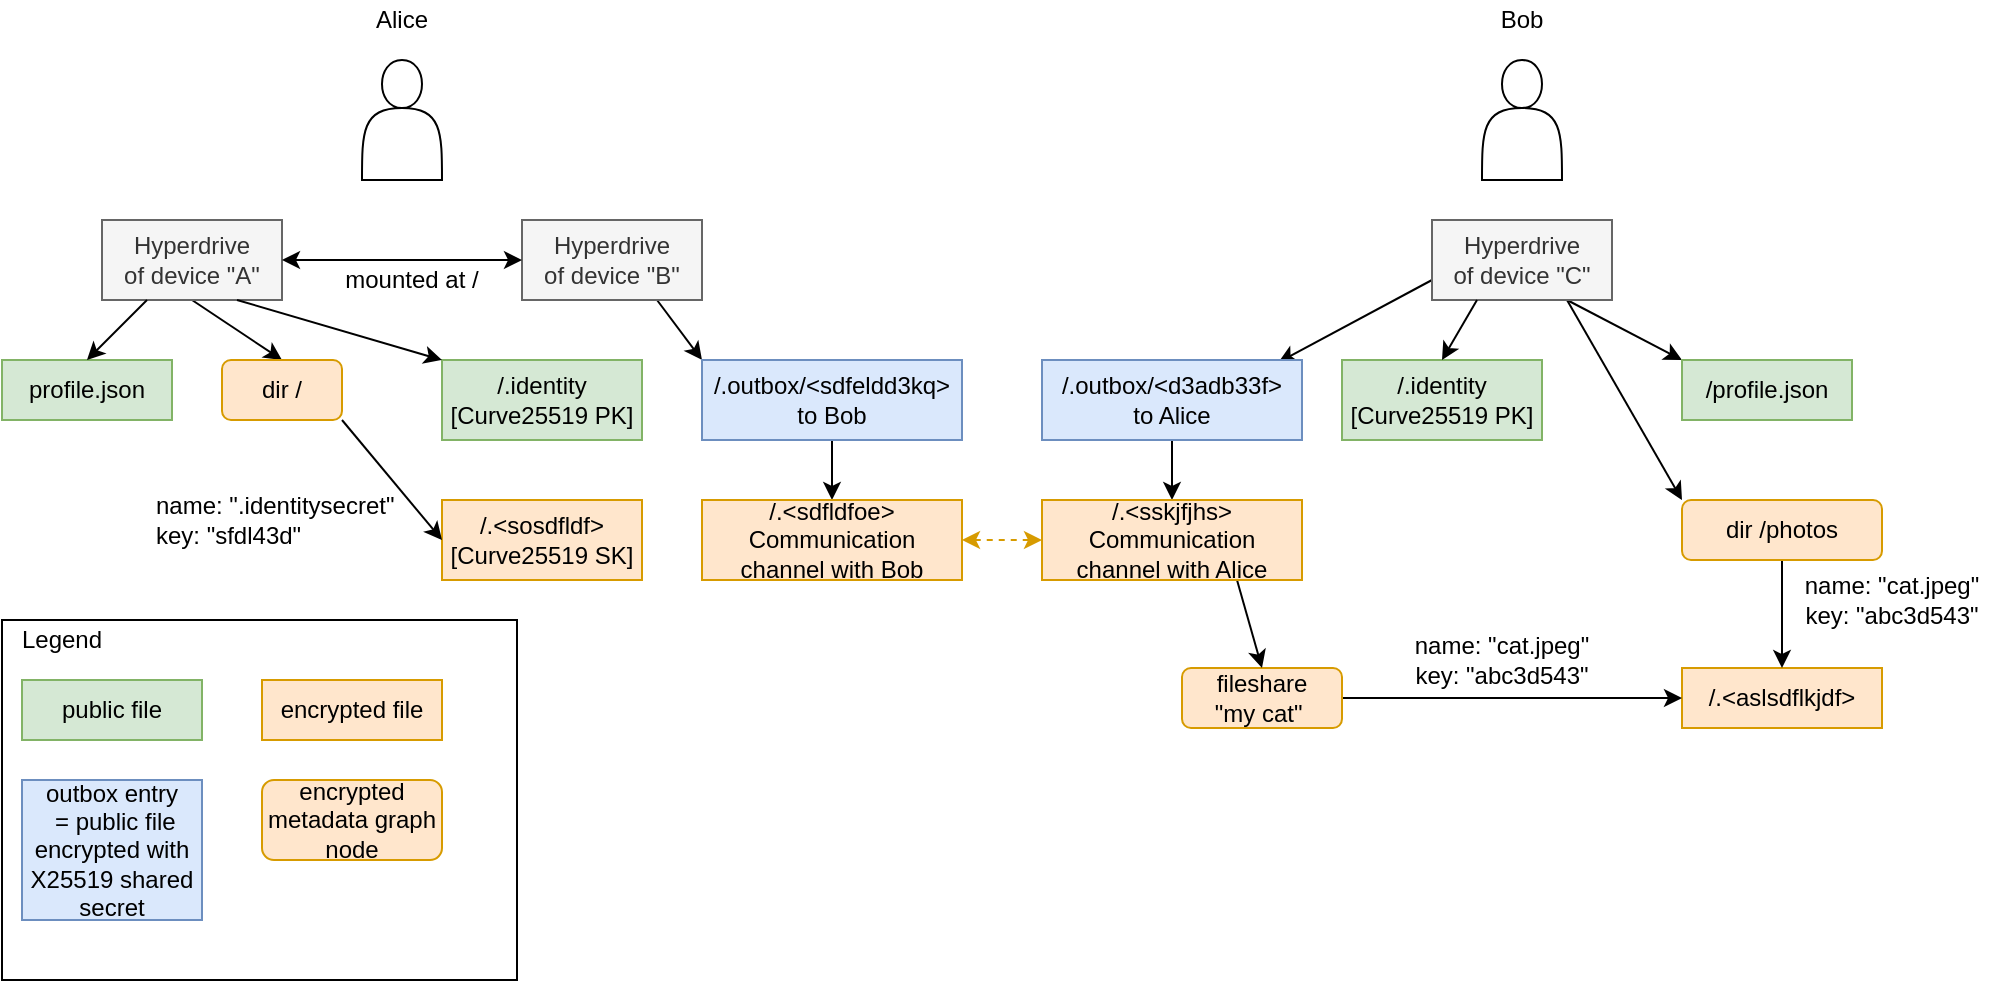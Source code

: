 <mxfile version="13.6.2" type="device"><diagram id="OZSIFJUl3OwpJT14ioWm" name="Seite-1"><mxGraphModel dx="1024" dy="592" grid="1" gridSize="10" guides="1" tooltips="1" connect="1" arrows="1" fold="1" page="1" pageScale="1" pageWidth="1169" pageHeight="827" math="0" shadow="0"><root><mxCell id="0"/><mxCell id="1" parent="0"/><mxCell id="AFYe-lR3u7-6ef5i91NI-35" style="edgeStyle=none;rounded=0;orthogonalLoop=1;jettySize=auto;html=1;exitX=0.5;exitY=1;exitDx=0;exitDy=0;entryX=0.5;entryY=0;entryDx=0;entryDy=0;" parent="1" source="_5LX4TDwZvrPPCsUqaEK-6" target="AFYe-lR3u7-6ef5i91NI-34" edge="1"><mxGeometry relative="1" as="geometry"/></mxCell><mxCell id="_5LX4TDwZvrPPCsUqaEK-6" value="Hyperdrive&lt;br&gt;of device &quot;A&quot;" style="rounded=0;whiteSpace=wrap;html=1;fillColor=#f5f5f5;strokeColor=#666666;fontColor=#333333;" parent="1" vertex="1"><mxGeometry x="90" y="160" width="90" height="40" as="geometry"/></mxCell><mxCell id="AFYe-lR3u7-6ef5i91NI-1" value="" style="shape=actor;whiteSpace=wrap;html=1;" parent="1" vertex="1"><mxGeometry x="220" y="80" width="40" height="60" as="geometry"/></mxCell><mxCell id="AFYe-lR3u7-6ef5i91NI-2" value="" style="shape=actor;whiteSpace=wrap;html=1;" parent="1" vertex="1"><mxGeometry x="780" y="80" width="40" height="60" as="geometry"/></mxCell><mxCell id="AFYe-lR3u7-6ef5i91NI-3" value="Alice" style="text;html=1;strokeColor=none;fillColor=none;align=center;verticalAlign=middle;whiteSpace=wrap;rounded=0;" parent="1" vertex="1"><mxGeometry x="220" y="50" width="40" height="20" as="geometry"/></mxCell><mxCell id="AFYe-lR3u7-6ef5i91NI-4" value="Bob" style="text;html=1;strokeColor=none;fillColor=none;align=center;verticalAlign=middle;whiteSpace=wrap;rounded=0;" parent="1" vertex="1"><mxGeometry x="780" y="50" width="40" height="20" as="geometry"/></mxCell><mxCell id="AFYe-lR3u7-6ef5i91NI-44" style="edgeStyle=none;rounded=0;orthogonalLoop=1;jettySize=auto;html=1;exitX=0.75;exitY=1;exitDx=0;exitDy=0;entryX=0;entryY=0;entryDx=0;entryDy=0;" parent="1" source="AFYe-lR3u7-6ef5i91NI-5" target="AFYe-lR3u7-6ef5i91NI-43" edge="1"><mxGeometry relative="1" as="geometry"/></mxCell><mxCell id="AFYe-lR3u7-6ef5i91NI-5" value="Hyperdrive&lt;br&gt;of device &quot;B&quot;" style="rounded=0;whiteSpace=wrap;html=1;fillColor=#f5f5f5;strokeColor=#666666;fontColor=#333333;" parent="1" vertex="1"><mxGeometry x="300" y="160" width="90" height="40" as="geometry"/></mxCell><mxCell id="AFYe-lR3u7-6ef5i91NI-6" value="" style="endArrow=classic;startArrow=classic;html=1;exitX=1;exitY=0.5;exitDx=0;exitDy=0;entryX=0;entryY=0.5;entryDx=0;entryDy=0;" parent="1" source="_5LX4TDwZvrPPCsUqaEK-6" target="AFYe-lR3u7-6ef5i91NI-5" edge="1"><mxGeometry width="50" height="50" relative="1" as="geometry"><mxPoint x="510" y="310" as="sourcePoint"/><mxPoint x="560" y="260" as="targetPoint"/></mxGeometry></mxCell><mxCell id="AFYe-lR3u7-6ef5i91NI-7" value="&lt;font style=&quot;font-size: 12px&quot;&gt;mounted at /&lt;/font&gt;" style="text;html=1;strokeColor=none;fillColor=none;align=center;verticalAlign=middle;whiteSpace=wrap;rounded=0;" parent="1" vertex="1"><mxGeometry x="210" y="180" width="70" height="20" as="geometry"/></mxCell><mxCell id="AFYe-lR3u7-6ef5i91NI-8" value="/.identity&lt;br&gt;[Curve25519 PK]" style="rounded=0;whiteSpace=wrap;html=1;fillColor=#d5e8d4;strokeColor=#82b366;" parent="1" vertex="1"><mxGeometry x="260" y="230" width="100" height="40" as="geometry"/></mxCell><mxCell id="AFYe-lR3u7-6ef5i91NI-10" value="" style="endArrow=classic;html=1;exitX=0.75;exitY=1;exitDx=0;exitDy=0;entryX=0;entryY=0;entryDx=0;entryDy=0;" parent="1" source="_5LX4TDwZvrPPCsUqaEK-6" target="AFYe-lR3u7-6ef5i91NI-8" edge="1"><mxGeometry width="50" height="50" relative="1" as="geometry"><mxPoint x="510" y="340" as="sourcePoint"/><mxPoint x="560" y="290" as="targetPoint"/></mxGeometry></mxCell><mxCell id="AFYe-lR3u7-6ef5i91NI-12" value="profile.json" style="rounded=0;whiteSpace=wrap;html=1;fillColor=#d5e8d4;strokeColor=#82b366;" parent="1" vertex="1"><mxGeometry x="40" y="230" width="85" height="30" as="geometry"/></mxCell><mxCell id="AFYe-lR3u7-6ef5i91NI-13" value="" style="endArrow=classic;html=1;exitX=0.25;exitY=1;exitDx=0;exitDy=0;entryX=0.5;entryY=0;entryDx=0;entryDy=0;" parent="1" source="_5LX4TDwZvrPPCsUqaEK-6" target="AFYe-lR3u7-6ef5i91NI-12" edge="1"><mxGeometry width="50" height="50" relative="1" as="geometry"><mxPoint x="510" y="320" as="sourcePoint"/><mxPoint x="560" y="270" as="targetPoint"/></mxGeometry></mxCell><mxCell id="AFYe-lR3u7-6ef5i91NI-21" style="rounded=0;orthogonalLoop=1;jettySize=auto;html=1;exitX=0;exitY=0.75;exitDx=0;exitDy=0;entryX=0.909;entryY=0.03;entryDx=0;entryDy=0;entryPerimeter=0;" parent="1" source="AFYe-lR3u7-6ef5i91NI-14" target="AFYe-lR3u7-6ef5i91NI-19" edge="1"><mxGeometry relative="1" as="geometry"/></mxCell><mxCell id="AFYe-lR3u7-6ef5i91NI-25" style="edgeStyle=none;rounded=0;orthogonalLoop=1;jettySize=auto;html=1;entryX=0;entryY=0;entryDx=0;entryDy=0;exitX=0.75;exitY=1;exitDx=0;exitDy=0;" parent="1" source="AFYe-lR3u7-6ef5i91NI-14" target="AFYe-lR3u7-6ef5i91NI-18" edge="1"><mxGeometry relative="1" as="geometry"><mxPoint x="820" y="200" as="sourcePoint"/></mxGeometry></mxCell><mxCell id="AFYe-lR3u7-6ef5i91NI-26" style="edgeStyle=none;rounded=0;orthogonalLoop=1;jettySize=auto;html=1;exitX=0.75;exitY=1;exitDx=0;exitDy=0;entryX=0;entryY=0;entryDx=0;entryDy=0;" parent="1" source="AFYe-lR3u7-6ef5i91NI-14" target="AFYe-lR3u7-6ef5i91NI-24" edge="1"><mxGeometry relative="1" as="geometry"/></mxCell><mxCell id="AFYe-lR3u7-6ef5i91NI-14" value="Hyperdrive&lt;br&gt;of device &quot;C&quot;" style="rounded=0;whiteSpace=wrap;html=1;fillColor=#f5f5f5;strokeColor=#666666;fontColor=#333333;" parent="1" vertex="1"><mxGeometry x="755" y="160" width="90" height="40" as="geometry"/></mxCell><mxCell id="AFYe-lR3u7-6ef5i91NI-15" value="/.identity&lt;br&gt;[Curve25519 PK]" style="rounded=0;whiteSpace=wrap;html=1;fillColor=#d5e8d4;strokeColor=#82b366;" parent="1" vertex="1"><mxGeometry x="710" y="230" width="100" height="40" as="geometry"/></mxCell><mxCell id="AFYe-lR3u7-6ef5i91NI-16" value="" style="endArrow=classic;html=1;exitX=0.25;exitY=1;exitDx=0;exitDy=0;entryX=0.5;entryY=0;entryDx=0;entryDy=0;" parent="1" source="AFYe-lR3u7-6ef5i91NI-14" target="AFYe-lR3u7-6ef5i91NI-15" edge="1"><mxGeometry width="50" height="50" relative="1" as="geometry"><mxPoint x="510" y="320" as="sourcePoint"/><mxPoint x="560" y="270" as="targetPoint"/></mxGeometry></mxCell><mxCell id="AFYe-lR3u7-6ef5i91NI-17" value="/.&amp;lt;aslsdflkjdf&amp;gt;" style="rounded=0;whiteSpace=wrap;html=1;fillColor=#ffe6cc;strokeColor=#d79b00;" parent="1" vertex="1"><mxGeometry x="880" y="384" width="100" height="30" as="geometry"/></mxCell><mxCell id="AFYe-lR3u7-6ef5i91NI-18" value="/profile.json" style="rounded=0;whiteSpace=wrap;html=1;fillColor=#d5e8d4;strokeColor=#82b366;" parent="1" vertex="1"><mxGeometry x="880" y="230" width="85" height="30" as="geometry"/></mxCell><mxCell id="AFYe-lR3u7-6ef5i91NI-41" style="edgeStyle=none;rounded=0;orthogonalLoop=1;jettySize=auto;html=1;exitX=0.5;exitY=1;exitDx=0;exitDy=0;entryX=0.5;entryY=0;entryDx=0;entryDy=0;" parent="1" source="AFYe-lR3u7-6ef5i91NI-19" target="AFYe-lR3u7-6ef5i91NI-40" edge="1"><mxGeometry relative="1" as="geometry"/></mxCell><mxCell id="AFYe-lR3u7-6ef5i91NI-19" value="/.outbox/&amp;lt;d3adb33f&amp;gt;&lt;br&gt;to Alice" style="rounded=0;whiteSpace=wrap;html=1;fillColor=#dae8fc;strokeColor=#6c8ebf;" parent="1" vertex="1"><mxGeometry x="560" y="230" width="130" height="40" as="geometry"/></mxCell><mxCell id="AFYe-lR3u7-6ef5i91NI-28" style="edgeStyle=none;rounded=0;orthogonalLoop=1;jettySize=auto;html=1;exitX=1;exitY=0.5;exitDx=0;exitDy=0;entryX=0;entryY=0.5;entryDx=0;entryDy=0;" parent="1" source="AFYe-lR3u7-6ef5i91NI-22" target="AFYe-lR3u7-6ef5i91NI-17" edge="1"><mxGeometry relative="1" as="geometry"/></mxCell><mxCell id="AFYe-lR3u7-6ef5i91NI-22" value="fileshare &lt;br&gt;&quot;my cat&quot;&amp;nbsp;" style="rounded=1;whiteSpace=wrap;html=1;fillColor=#ffe6cc;strokeColor=#d79b00;" parent="1" vertex="1"><mxGeometry x="630" y="384" width="80" height="30" as="geometry"/></mxCell><mxCell id="AFYe-lR3u7-6ef5i91NI-27" style="edgeStyle=none;rounded=0;orthogonalLoop=1;jettySize=auto;html=1;exitX=0.5;exitY=1;exitDx=0;exitDy=0;entryX=0.5;entryY=0;entryDx=0;entryDy=0;" parent="1" source="AFYe-lR3u7-6ef5i91NI-24" target="AFYe-lR3u7-6ef5i91NI-17" edge="1"><mxGeometry relative="1" as="geometry"/></mxCell><mxCell id="AFYe-lR3u7-6ef5i91NI-24" value="dir /photos" style="rounded=1;whiteSpace=wrap;html=1;fillColor=#ffe6cc;strokeColor=#d79b00;" parent="1" vertex="1"><mxGeometry x="880" y="300" width="100" height="30" as="geometry"/></mxCell><mxCell id="AFYe-lR3u7-6ef5i91NI-30" value="name: &quot;cat.jpeg&quot;&lt;br&gt;key: &quot;abc3d543&quot;" style="text;html=1;strokeColor=none;fillColor=none;align=center;verticalAlign=middle;whiteSpace=wrap;rounded=0;" parent="1" vertex="1"><mxGeometry x="930" y="340" width="110" height="20" as="geometry"/></mxCell><mxCell id="AFYe-lR3u7-6ef5i91NI-31" value="name: &quot;cat.jpeg&quot;&lt;br&gt;key: &quot;abc3d543&quot;" style="text;html=1;strokeColor=none;fillColor=none;align=center;verticalAlign=middle;whiteSpace=wrap;rounded=0;" parent="1" vertex="1"><mxGeometry x="735" y="370" width="110" height="20" as="geometry"/></mxCell><mxCell id="AFYe-lR3u7-6ef5i91NI-33" value="/.&amp;lt;sosdfldf&amp;gt;&lt;br&gt;[Curve25519 SK]" style="rounded=0;whiteSpace=wrap;html=1;fillColor=#ffe6cc;strokeColor=#d79b00;" parent="1" vertex="1"><mxGeometry x="260" y="300" width="100" height="40" as="geometry"/></mxCell><mxCell id="AFYe-lR3u7-6ef5i91NI-36" style="edgeStyle=none;rounded=0;orthogonalLoop=1;jettySize=auto;html=1;exitX=1;exitY=1;exitDx=0;exitDy=0;entryX=0;entryY=0.5;entryDx=0;entryDy=0;" parent="1" source="AFYe-lR3u7-6ef5i91NI-34" target="AFYe-lR3u7-6ef5i91NI-33" edge="1"><mxGeometry relative="1" as="geometry"/></mxCell><mxCell id="AFYe-lR3u7-6ef5i91NI-34" value="dir /" style="rounded=1;whiteSpace=wrap;html=1;fillColor=#ffe6cc;strokeColor=#d79b00;" parent="1" vertex="1"><mxGeometry x="150" y="230" width="60" height="30" as="geometry"/></mxCell><mxCell id="AFYe-lR3u7-6ef5i91NI-37" value="name: &quot;.identitysecret&quot;&lt;br&gt;key: &quot;sfdl43d&quot;" style="text;html=1;strokeColor=none;fillColor=none;align=left;verticalAlign=middle;whiteSpace=wrap;rounded=0;" parent="1" vertex="1"><mxGeometry x="115" y="300" width="130" height="20" as="geometry"/></mxCell><mxCell id="AFYe-lR3u7-6ef5i91NI-42" style="edgeStyle=none;rounded=0;orthogonalLoop=1;jettySize=auto;html=1;exitX=0.75;exitY=1;exitDx=0;exitDy=0;entryX=0.5;entryY=0;entryDx=0;entryDy=0;" parent="1" source="AFYe-lR3u7-6ef5i91NI-40" target="AFYe-lR3u7-6ef5i91NI-22" edge="1"><mxGeometry relative="1" as="geometry"/></mxCell><mxCell id="AFYe-lR3u7-6ef5i91NI-40" value="/.&amp;lt;sskjfjhs&amp;gt;&lt;br&gt;Communication channel with Alice" style="rounded=0;whiteSpace=wrap;html=1;fillColor=#ffe6cc;strokeColor=#d79b00;" parent="1" vertex="1"><mxGeometry x="560" y="300" width="130" height="40" as="geometry"/></mxCell><mxCell id="AFYe-lR3u7-6ef5i91NI-47" style="edgeStyle=none;rounded=0;orthogonalLoop=1;jettySize=auto;html=1;exitX=0.5;exitY=1;exitDx=0;exitDy=0;entryX=0.5;entryY=0;entryDx=0;entryDy=0;" parent="1" source="AFYe-lR3u7-6ef5i91NI-43" target="AFYe-lR3u7-6ef5i91NI-45" edge="1"><mxGeometry relative="1" as="geometry"/></mxCell><mxCell id="AFYe-lR3u7-6ef5i91NI-43" value="/.outbox/&amp;lt;sdfeldd3kq&amp;gt;&lt;br&gt;to Bob" style="rounded=0;whiteSpace=wrap;html=1;fillColor=#dae8fc;strokeColor=#6c8ebf;" parent="1" vertex="1"><mxGeometry x="390" y="230" width="130" height="40" as="geometry"/></mxCell><mxCell id="AFYe-lR3u7-6ef5i91NI-45" value="/.&amp;lt;sdfldfoe&amp;gt;&lt;br&gt;Communication channel with Bob" style="rounded=0;whiteSpace=wrap;html=1;fillColor=#ffe6cc;strokeColor=#d79b00;" parent="1" vertex="1"><mxGeometry x="390" y="300" width="130" height="40" as="geometry"/></mxCell><mxCell id="AFYe-lR3u7-6ef5i91NI-46" value="" style="endArrow=classic;startArrow=classic;html=1;exitX=1;exitY=0.5;exitDx=0;exitDy=0;entryX=0;entryY=0.5;entryDx=0;entryDy=0;dashed=1;fillColor=#ffe6cc;strokeColor=#d79b00;" parent="1" source="AFYe-lR3u7-6ef5i91NI-45" target="AFYe-lR3u7-6ef5i91NI-40" edge="1"><mxGeometry width="50" height="50" relative="1" as="geometry"><mxPoint x="510" y="250" as="sourcePoint"/><mxPoint x="560" y="200" as="targetPoint"/></mxGeometry></mxCell><mxCell id="AFYe-lR3u7-6ef5i91NI-50" value="public file" style="rounded=0;whiteSpace=wrap;html=1;fillColor=#d5e8d4;strokeColor=#82b366;" parent="1" vertex="1"><mxGeometry x="50" y="390" width="90" height="30" as="geometry"/></mxCell><mxCell id="AFYe-lR3u7-6ef5i91NI-52" value="encrypted file" style="rounded=0;whiteSpace=wrap;html=1;fillColor=#ffe6cc;strokeColor=#d79b00;" parent="1" vertex="1"><mxGeometry x="170" y="390" width="90" height="30" as="geometry"/></mxCell><mxCell id="AFYe-lR3u7-6ef5i91NI-53" value="encrypted metadata graph node" style="rounded=1;whiteSpace=wrap;html=1;fillColor=#ffe6cc;strokeColor=#d79b00;" parent="1" vertex="1"><mxGeometry x="170" y="440" width="90" height="40" as="geometry"/></mxCell><mxCell id="AFYe-lR3u7-6ef5i91NI-54" value="Legend" style="text;html=1;strokeColor=none;fillColor=none;align=center;verticalAlign=middle;whiteSpace=wrap;rounded=0;" parent="1" vertex="1"><mxGeometry x="50" y="360" width="40" height="20" as="geometry"/></mxCell><mxCell id="AFYe-lR3u7-6ef5i91NI-55" value="outbox entry&lt;br&gt;&amp;nbsp;= public file encrypted with X25519 shared secret" style="rounded=0;whiteSpace=wrap;html=1;fillColor=#dae8fc;strokeColor=#6c8ebf;" parent="1" vertex="1"><mxGeometry x="50" y="440" width="90" height="70" as="geometry"/></mxCell><mxCell id="AFYe-lR3u7-6ef5i91NI-56" value="" style="rounded=0;whiteSpace=wrap;html=1;fillColor=none;" parent="1" vertex="1"><mxGeometry x="40" y="360" width="257.5" height="180" as="geometry"/></mxCell></root></mxGraphModel></diagram></mxfile>
